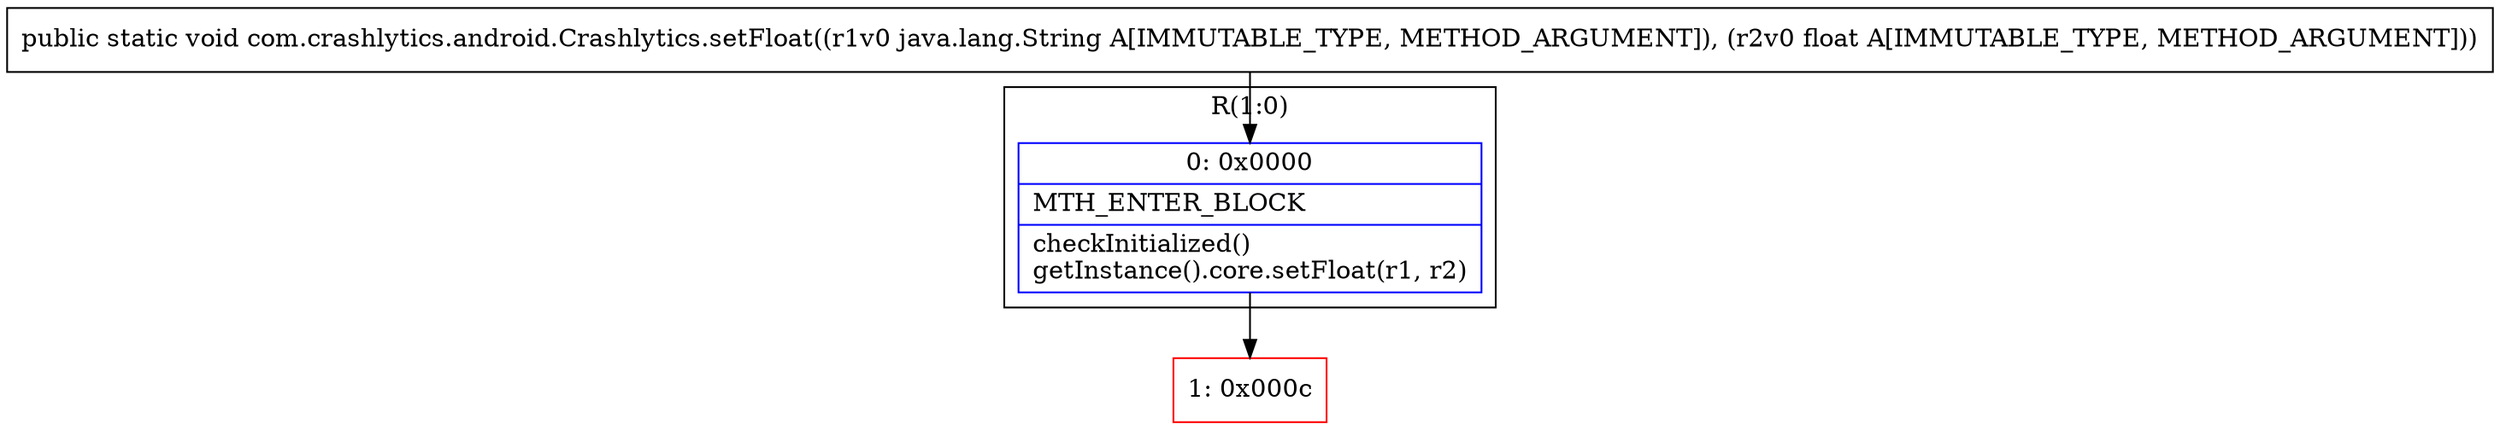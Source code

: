 digraph "CFG forcom.crashlytics.android.Crashlytics.setFloat(Ljava\/lang\/String;F)V" {
subgraph cluster_Region_1003545946 {
label = "R(1:0)";
node [shape=record,color=blue];
Node_0 [shape=record,label="{0\:\ 0x0000|MTH_ENTER_BLOCK\l|checkInitialized()\lgetInstance().core.setFloat(r1, r2)\l}"];
}
Node_1 [shape=record,color=red,label="{1\:\ 0x000c}"];
MethodNode[shape=record,label="{public static void com.crashlytics.android.Crashlytics.setFloat((r1v0 java.lang.String A[IMMUTABLE_TYPE, METHOD_ARGUMENT]), (r2v0 float A[IMMUTABLE_TYPE, METHOD_ARGUMENT])) }"];
MethodNode -> Node_0;
Node_0 -> Node_1;
}

